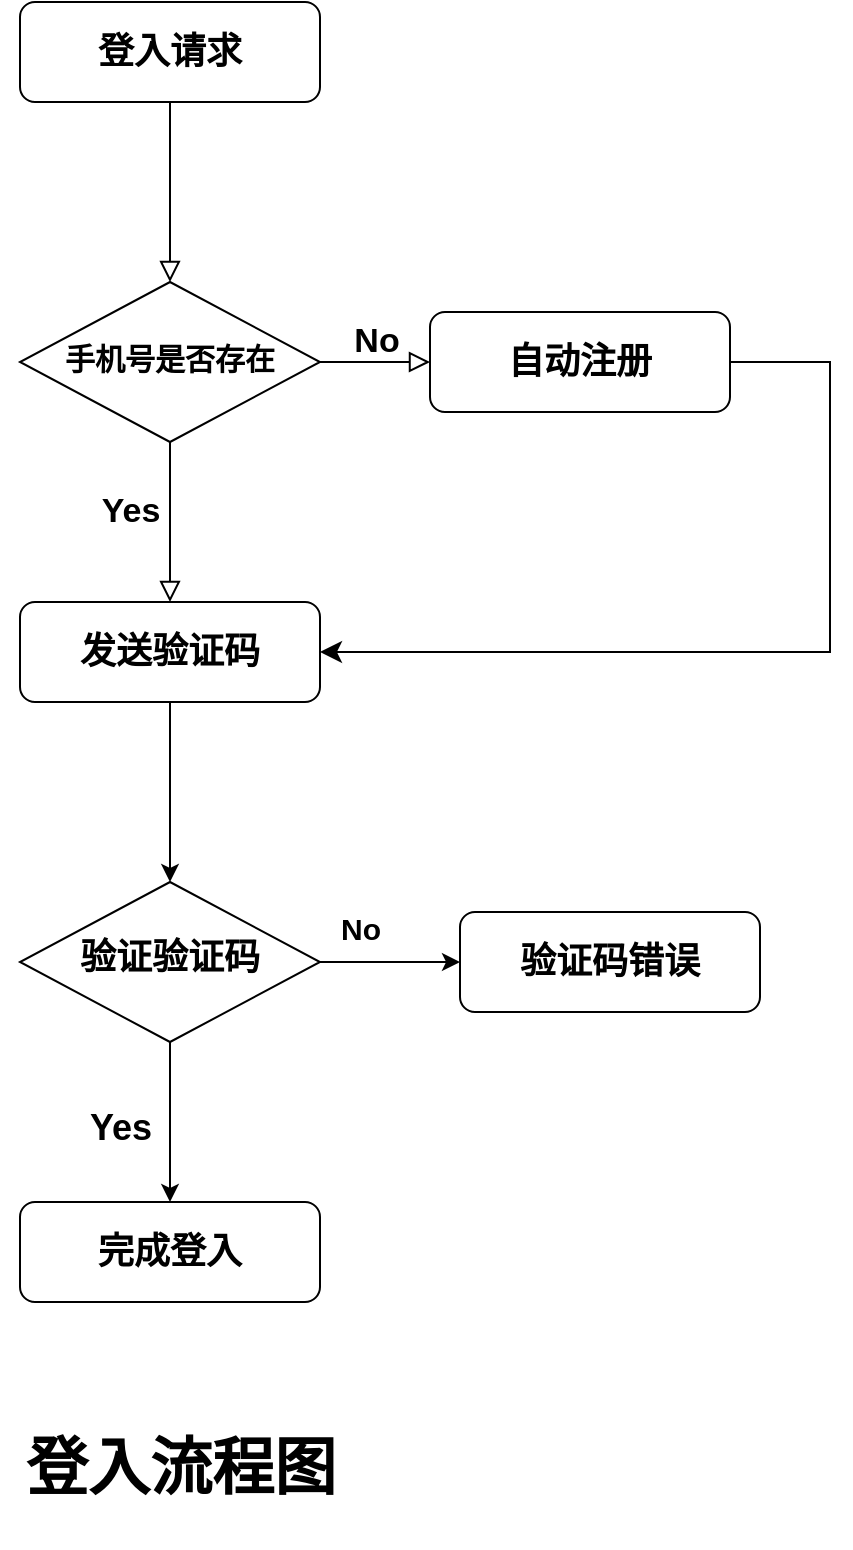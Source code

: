 <mxfile version="24.2.8" type="github">
  <diagram id="C5RBs43oDa-KdzZeNtuy" name="Page-1">
    <mxGraphModel dx="1793" dy="975" grid="1" gridSize="10" guides="1" tooltips="1" connect="1" arrows="1" fold="1" page="1" pageScale="1" pageWidth="3300" pageHeight="4681" math="0" shadow="0">
      <root>
        <mxCell id="WIyWlLk6GJQsqaUBKTNV-0" />
        <mxCell id="WIyWlLk6GJQsqaUBKTNV-1" parent="WIyWlLk6GJQsqaUBKTNV-0" />
        <mxCell id="WIyWlLk6GJQsqaUBKTNV-2" value="" style="rounded=0;html=1;jettySize=auto;orthogonalLoop=1;fontSize=11;endArrow=block;endFill=0;endSize=8;strokeWidth=1;shadow=0;labelBackgroundColor=none;edgeStyle=orthogonalEdgeStyle;" parent="WIyWlLk6GJQsqaUBKTNV-1" source="WIyWlLk6GJQsqaUBKTNV-3" target="WIyWlLk6GJQsqaUBKTNV-6" edge="1">
          <mxGeometry relative="1" as="geometry" />
        </mxCell>
        <mxCell id="WIyWlLk6GJQsqaUBKTNV-3" value="&lt;font style=&quot;font-size: 18px;&quot;&gt;&lt;b&gt;登入请求&lt;/b&gt;&lt;/font&gt;" style="rounded=1;whiteSpace=wrap;html=1;fontSize=12;glass=0;strokeWidth=1;shadow=0;" parent="WIyWlLk6GJQsqaUBKTNV-1" vertex="1">
          <mxGeometry x="1130" y="360" width="150" height="50" as="geometry" />
        </mxCell>
        <mxCell id="WIyWlLk6GJQsqaUBKTNV-4" value="" style="rounded=0;html=1;jettySize=auto;orthogonalLoop=1;fontSize=11;endArrow=block;endFill=0;endSize=8;strokeWidth=1;shadow=0;labelBackgroundColor=none;edgeStyle=orthogonalEdgeStyle;entryX=0.5;entryY=0;entryDx=0;entryDy=0;" parent="WIyWlLk6GJQsqaUBKTNV-1" source="WIyWlLk6GJQsqaUBKTNV-6" target="fR571BfPgbCjZzNIqenZ-1" edge="1">
          <mxGeometry x="1" y="81" relative="1" as="geometry">
            <mxPoint x="-61" y="78" as="offset" />
            <mxPoint x="1195" y="600" as="targetPoint" />
          </mxGeometry>
        </mxCell>
        <mxCell id="WIyWlLk6GJQsqaUBKTNV-5" value="&lt;font style=&quot;font-size: 17px;&quot;&gt;&lt;b&gt;No&lt;/b&gt;&lt;/font&gt;" style="edgeStyle=orthogonalEdgeStyle;rounded=0;html=1;jettySize=auto;orthogonalLoop=1;fontSize=11;endArrow=block;endFill=0;endSize=8;strokeWidth=1;shadow=0;labelBackgroundColor=none;" parent="WIyWlLk6GJQsqaUBKTNV-1" source="WIyWlLk6GJQsqaUBKTNV-6" target="WIyWlLk6GJQsqaUBKTNV-7" edge="1">
          <mxGeometry y="10" relative="1" as="geometry">
            <mxPoint as="offset" />
          </mxGeometry>
        </mxCell>
        <mxCell id="WIyWlLk6GJQsqaUBKTNV-6" value="&lt;font style=&quot;font-size: 15px;&quot;&gt;&lt;b&gt;手机号是否存在&lt;/b&gt;&lt;/font&gt;" style="rhombus;whiteSpace=wrap;html=1;shadow=0;fontFamily=Helvetica;fontSize=12;align=center;strokeWidth=1;spacing=6;spacingTop=-4;" parent="WIyWlLk6GJQsqaUBKTNV-1" vertex="1">
          <mxGeometry x="1130" y="500" width="150" height="80" as="geometry" />
        </mxCell>
        <mxCell id="WIyWlLk6GJQsqaUBKTNV-7" value="&lt;font style=&quot;font-size: 18px;&quot;&gt;&lt;b&gt;自动注册&lt;/b&gt;&lt;/font&gt;" style="rounded=1;whiteSpace=wrap;html=1;fontSize=12;glass=0;strokeWidth=1;shadow=0;" parent="WIyWlLk6GJQsqaUBKTNV-1" vertex="1">
          <mxGeometry x="1335" y="515" width="150" height="50" as="geometry" />
        </mxCell>
        <mxCell id="fR571BfPgbCjZzNIqenZ-1" value="&lt;font style=&quot;font-size: 18px;&quot;&gt;&lt;b&gt;发送验证码&lt;/b&gt;&lt;/font&gt;" style="rounded=1;whiteSpace=wrap;html=1;fontSize=12;glass=0;strokeWidth=1;shadow=0;strokeColor=default;align=center;verticalAlign=middle;fontFamily=Helvetica;fontColor=default;fillColor=default;" parent="WIyWlLk6GJQsqaUBKTNV-1" vertex="1">
          <mxGeometry x="1130" y="660" width="150" height="50" as="geometry" />
        </mxCell>
        <mxCell id="fR571BfPgbCjZzNIqenZ-3" value="&lt;font style=&quot;font-size: 17px;&quot;&gt;&lt;b&gt;Yes&lt;/b&gt;&lt;/font&gt;" style="text;html=1;align=center;verticalAlign=middle;resizable=0;points=[];autosize=1;strokeColor=none;fillColor=none;" parent="WIyWlLk6GJQsqaUBKTNV-1" vertex="1">
          <mxGeometry x="1160" y="600" width="50" height="30" as="geometry" />
        </mxCell>
        <mxCell id="fR571BfPgbCjZzNIqenZ-8" value="" style="edgeStyle=segmentEdgeStyle;endArrow=classic;html=1;curved=0;rounded=0;endSize=8;startSize=8;exitX=1;exitY=0.5;exitDx=0;exitDy=0;entryX=1;entryY=0.5;entryDx=0;entryDy=0;" parent="WIyWlLk6GJQsqaUBKTNV-1" source="WIyWlLk6GJQsqaUBKTNV-7" target="fR571BfPgbCjZzNIqenZ-1" edge="1">
          <mxGeometry width="50" height="50" relative="1" as="geometry">
            <mxPoint x="1295" y="770" as="sourcePoint" />
            <mxPoint x="1345" y="720" as="targetPoint" />
            <Array as="points">
              <mxPoint x="1535" y="540" />
              <mxPoint x="1535" y="685" />
            </Array>
          </mxGeometry>
        </mxCell>
        <mxCell id="fR571BfPgbCjZzNIqenZ-9" value="" style="endArrow=classic;html=1;rounded=0;exitX=0.5;exitY=1;exitDx=0;exitDy=0;entryX=0.5;entryY=0;entryDx=0;entryDy=0;" parent="WIyWlLk6GJQsqaUBKTNV-1" source="fR571BfPgbCjZzNIqenZ-1" target="fR571BfPgbCjZzNIqenZ-10" edge="1">
          <mxGeometry width="50" height="50" relative="1" as="geometry">
            <mxPoint x="1295" y="770" as="sourcePoint" />
            <mxPoint x="1205" y="790" as="targetPoint" />
          </mxGeometry>
        </mxCell>
        <mxCell id="fR571BfPgbCjZzNIqenZ-10" value="&lt;font style=&quot;font-size: 18px;&quot;&gt;&lt;b&gt;验证验证码&lt;/b&gt;&lt;/font&gt;" style="rhombus;whiteSpace=wrap;html=1;shadow=0;fontFamily=Helvetica;fontSize=12;align=center;strokeWidth=1;spacing=6;spacingTop=-4;" parent="WIyWlLk6GJQsqaUBKTNV-1" vertex="1">
          <mxGeometry x="1130" y="800" width="150" height="80" as="geometry" />
        </mxCell>
        <mxCell id="fR571BfPgbCjZzNIqenZ-14" value="" style="endArrow=classic;html=1;rounded=0;exitX=0.5;exitY=1;exitDx=0;exitDy=0;" parent="WIyWlLk6GJQsqaUBKTNV-1" source="fR571BfPgbCjZzNIqenZ-10" edge="1">
          <mxGeometry width="50" height="50" relative="1" as="geometry">
            <mxPoint x="1270" y="750" as="sourcePoint" />
            <mxPoint x="1205" y="960" as="targetPoint" />
          </mxGeometry>
        </mxCell>
        <mxCell id="fR571BfPgbCjZzNIqenZ-15" value="&lt;font style=&quot;font-size: 18px;&quot;&gt;&lt;b&gt;Yes&lt;/b&gt;&lt;/font&gt;" style="text;html=1;align=center;verticalAlign=middle;resizable=0;points=[];autosize=1;strokeColor=none;fillColor=none;" parent="WIyWlLk6GJQsqaUBKTNV-1" vertex="1">
          <mxGeometry x="1155" y="903" width="50" height="40" as="geometry" />
        </mxCell>
        <mxCell id="fR571BfPgbCjZzNIqenZ-16" value="&lt;font style=&quot;font-size: 18px;&quot;&gt;&lt;b&gt;完成登入&lt;/b&gt;&lt;/font&gt;" style="rounded=1;whiteSpace=wrap;html=1;fontSize=12;glass=0;strokeWidth=1;shadow=0;" parent="WIyWlLk6GJQsqaUBKTNV-1" vertex="1">
          <mxGeometry x="1130" y="960" width="150" height="50" as="geometry" />
        </mxCell>
        <mxCell id="fR571BfPgbCjZzNIqenZ-21" value="&lt;h1&gt;&lt;font style=&quot;font-size: 31px;&quot;&gt;登入流程图&lt;/font&gt;&lt;/h1&gt;" style="text;html=1;align=center;verticalAlign=middle;resizable=0;points=[];autosize=1;strokeColor=none;fillColor=none;" parent="WIyWlLk6GJQsqaUBKTNV-1" vertex="1">
          <mxGeometry x="1120" y="1053" width="180" height="80" as="geometry" />
        </mxCell>
        <mxCell id="BNOxJf_SadEehh2sLt2F-0" value="" style="endArrow=classic;html=1;rounded=0;exitX=1;exitY=0.5;exitDx=0;exitDy=0;entryX=0;entryY=0.5;entryDx=0;entryDy=0;" edge="1" parent="WIyWlLk6GJQsqaUBKTNV-1" source="fR571BfPgbCjZzNIqenZ-10" target="BNOxJf_SadEehh2sLt2F-3">
          <mxGeometry width="50" height="50" relative="1" as="geometry">
            <mxPoint x="1340" y="770" as="sourcePoint" />
            <mxPoint x="1370" y="810" as="targetPoint" />
          </mxGeometry>
        </mxCell>
        <mxCell id="BNOxJf_SadEehh2sLt2F-3" value="&lt;font style=&quot;font-size: 18px;&quot;&gt;&lt;b&gt;验证码错误&lt;/b&gt;&lt;/font&gt;" style="rounded=1;whiteSpace=wrap;html=1;fontSize=12;glass=0;strokeWidth=1;shadow=0;" vertex="1" parent="WIyWlLk6GJQsqaUBKTNV-1">
          <mxGeometry x="1350" y="815" width="150" height="50" as="geometry" />
        </mxCell>
        <mxCell id="BNOxJf_SadEehh2sLt2F-4" value="&lt;b&gt;&lt;font style=&quot;font-size: 15px;&quot;&gt;No&lt;/font&gt;&lt;/b&gt;" style="text;html=1;align=center;verticalAlign=middle;resizable=0;points=[];autosize=1;strokeColor=none;fillColor=none;" vertex="1" parent="WIyWlLk6GJQsqaUBKTNV-1">
          <mxGeometry x="1280" y="808" width="40" height="30" as="geometry" />
        </mxCell>
      </root>
    </mxGraphModel>
  </diagram>
</mxfile>
